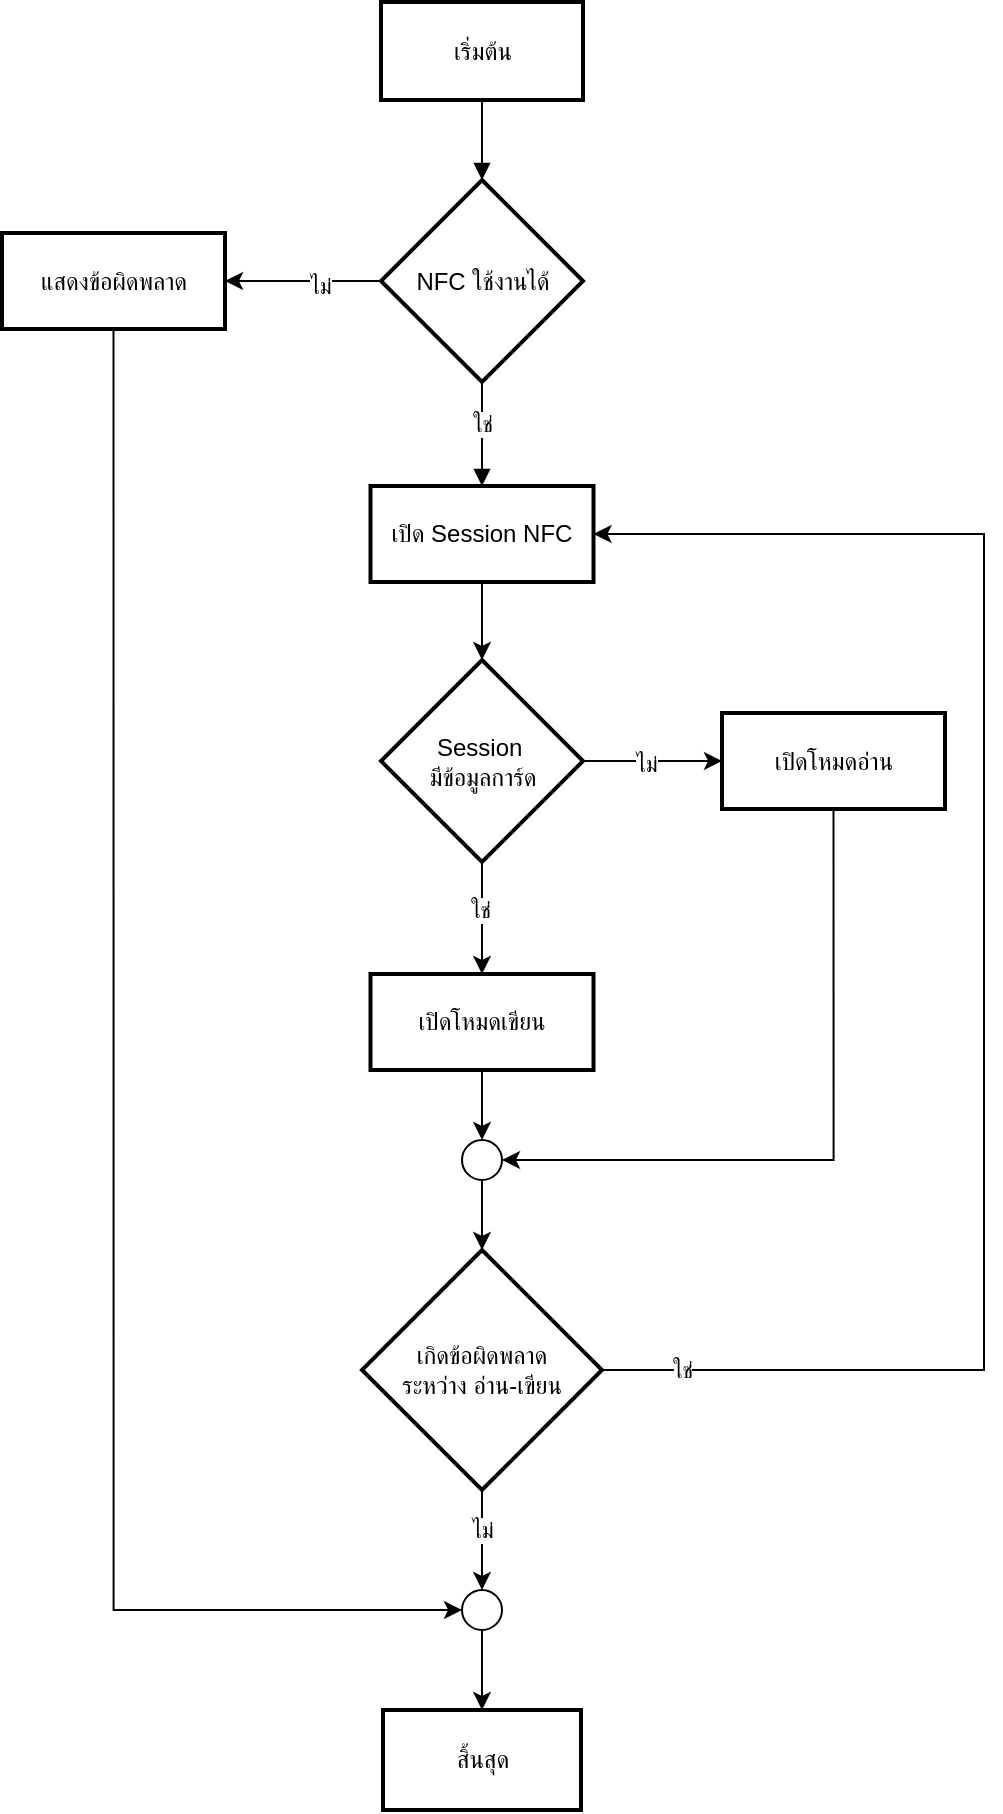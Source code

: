 <mxfile version="26.0.11">
  <diagram name="Page-1" id="FUj5JuBEpWsL8a2AdBEq">
    <mxGraphModel dx="1466" dy="1284" grid="1" gridSize="10" guides="1" tooltips="1" connect="1" arrows="1" fold="1" page="1" pageScale="1" pageWidth="850" pageHeight="1100" math="0" shadow="0">
      <root>
        <mxCell id="0" />
        <mxCell id="1" parent="0" />
        <mxCell id="6EVmLK6l6n9z2KSdd183-135" value="เริ่มต้น" style="whiteSpace=wrap;strokeWidth=2;fillColor=none;" parent="1" vertex="1">
          <mxGeometry x="1218.5" y="98" width="101" height="49" as="geometry" />
        </mxCell>
        <mxCell id="6EVmLK6l6n9z2KSdd183-148" value="สิ้นสุด" style="whiteSpace=wrap;strokeWidth=2;fillColor=none;" parent="1" vertex="1">
          <mxGeometry x="1219.5" y="952" width="99" height="50" as="geometry" />
        </mxCell>
        <mxCell id="6EVmLK6l6n9z2KSdd183-149" value="" style="curved=1;startArrow=none;endArrow=block;exitX=0.5;exitY=1;entryX=0.5;entryY=0;rounded=0;entryDx=0;entryDy=0;exitDx=0;exitDy=0;" parent="1" source="6EVmLK6l6n9z2KSdd183-135" target="6EVmLK6l6n9z2KSdd183-172" edge="1">
          <mxGeometry relative="1" as="geometry">
            <Array as="points" />
            <mxPoint x="1269" y="37" as="targetPoint" />
          </mxGeometry>
        </mxCell>
        <mxCell id="6EVmLK6l6n9z2KSdd183-150" value="" style="curved=1;startArrow=none;endArrow=block;exitX=0.5;exitY=1;entryX=0.5;entryY=0;rounded=0;entryDx=0;entryDy=0;exitDx=0;exitDy=0;" parent="1" source="6EVmLK6l6n9z2KSdd183-172" target="6EVmLK6l6n9z2KSdd183-173" edge="1">
          <mxGeometry relative="1" as="geometry">
            <Array as="points" />
            <mxPoint x="1269" y="6.0" as="sourcePoint" />
          </mxGeometry>
        </mxCell>
        <mxCell id="6EVmLK6l6n9z2KSdd183-178" value="ใช่" style="edgeLabel;html=1;align=center;verticalAlign=middle;resizable=0;points=[];" parent="6EVmLK6l6n9z2KSdd183-150" vertex="1" connectable="0">
          <mxGeometry x="-0.188" relative="1" as="geometry">
            <mxPoint as="offset" />
          </mxGeometry>
        </mxCell>
        <mxCell id="6EVmLK6l6n9z2KSdd183-172" value="NFC ใช้งานได้" style="rhombus;strokeWidth=2;whiteSpace=wrap;fillColor=none;" parent="1" vertex="1">
          <mxGeometry x="1218.5" y="187" width="101" height="101" as="geometry" />
        </mxCell>
        <mxCell id="6EVmLK6l6n9z2KSdd183-173" value="เปิด Session NFC" style="whiteSpace=wrap;strokeWidth=2;fillColor=none;" parent="1" vertex="1">
          <mxGeometry x="1213.25" y="340" width="111.5" height="48" as="geometry" />
        </mxCell>
        <mxCell id="6EVmLK6l6n9z2KSdd183-174" value="แสดงข้อผิดพลาด" style="whiteSpace=wrap;strokeWidth=2;fillColor=none;" parent="1" vertex="1">
          <mxGeometry x="1029" y="213.5" width="111.5" height="48" as="geometry" />
        </mxCell>
        <mxCell id="6EVmLK6l6n9z2KSdd183-176" value="" style="endArrow=classic;html=1;rounded=0;entryX=1;entryY=0.5;entryDx=0;entryDy=0;exitX=0;exitY=0.5;exitDx=0;exitDy=0;" parent="1" source="6EVmLK6l6n9z2KSdd183-172" target="6EVmLK6l6n9z2KSdd183-174" edge="1">
          <mxGeometry width="50" height="50" relative="1" as="geometry">
            <mxPoint x="1199" y="317" as="sourcePoint" />
            <mxPoint x="1249" y="267" as="targetPoint" />
          </mxGeometry>
        </mxCell>
        <mxCell id="6EVmLK6l6n9z2KSdd183-177" value="ไม่" style="edgeLabel;html=1;align=center;verticalAlign=middle;resizable=0;points=[];" parent="6EVmLK6l6n9z2KSdd183-176" vertex="1" connectable="0">
          <mxGeometry x="-0.204" y="2" relative="1" as="geometry">
            <mxPoint as="offset" />
          </mxGeometry>
        </mxCell>
        <mxCell id="6EVmLK6l6n9z2KSdd183-179" value="Session &#xa;มีข้อมูลการ์ด" style="rhombus;strokeWidth=2;whiteSpace=wrap;fillColor=none;" parent="1" vertex="1">
          <mxGeometry x="1218.5" y="427" width="101" height="101" as="geometry" />
        </mxCell>
        <mxCell id="6EVmLK6l6n9z2KSdd183-180" value="" style="endArrow=classic;html=1;rounded=0;exitX=0.5;exitY=1;exitDx=0;exitDy=0;entryX=0.5;entryY=0;entryDx=0;entryDy=0;" parent="1" source="6EVmLK6l6n9z2KSdd183-173" target="6EVmLK6l6n9z2KSdd183-179" edge="1">
          <mxGeometry width="50" height="50" relative="1" as="geometry">
            <mxPoint x="1259" y="477" as="sourcePoint" />
            <mxPoint x="1309" y="427" as="targetPoint" />
          </mxGeometry>
        </mxCell>
        <mxCell id="6EVmLK6l6n9z2KSdd183-182" value="เปิดโหมดเขียน" style="whiteSpace=wrap;strokeWidth=2;fillColor=none;" parent="1" vertex="1">
          <mxGeometry x="1213.25" y="584" width="111.5" height="48" as="geometry" />
        </mxCell>
        <mxCell id="6EVmLK6l6n9z2KSdd183-183" value="" style="endArrow=classic;html=1;rounded=0;exitX=0.5;exitY=1;exitDx=0;exitDy=0;entryX=0.5;entryY=0;entryDx=0;entryDy=0;" parent="1" source="6EVmLK6l6n9z2KSdd183-179" target="6EVmLK6l6n9z2KSdd183-182" edge="1">
          <mxGeometry width="50" height="50" relative="1" as="geometry">
            <mxPoint x="1239" y="497" as="sourcePoint" />
            <mxPoint x="1289" y="447" as="targetPoint" />
          </mxGeometry>
        </mxCell>
        <mxCell id="6EVmLK6l6n9z2KSdd183-184" value="ใช่" style="edgeLabel;html=1;align=center;verticalAlign=middle;resizable=0;points=[];" parent="6EVmLK6l6n9z2KSdd183-183" vertex="1" connectable="0">
          <mxGeometry x="-0.168" y="-1" relative="1" as="geometry">
            <mxPoint as="offset" />
          </mxGeometry>
        </mxCell>
        <mxCell id="6EVmLK6l6n9z2KSdd183-185" value="เปิดโหมดอ่าน" style="whiteSpace=wrap;strokeWidth=2;fillColor=none;" parent="1" vertex="1">
          <mxGeometry x="1389" y="453.5" width="111.5" height="48" as="geometry" />
        </mxCell>
        <mxCell id="6EVmLK6l6n9z2KSdd183-186" value="" style="endArrow=classic;html=1;rounded=0;exitX=1;exitY=0.5;exitDx=0;exitDy=0;entryX=0;entryY=0.5;entryDx=0;entryDy=0;" parent="1" source="6EVmLK6l6n9z2KSdd183-179" target="6EVmLK6l6n9z2KSdd183-185" edge="1">
          <mxGeometry width="50" height="50" relative="1" as="geometry">
            <mxPoint x="1199" y="577" as="sourcePoint" />
            <mxPoint x="1249" y="527" as="targetPoint" />
          </mxGeometry>
        </mxCell>
        <mxCell id="6EVmLK6l6n9z2KSdd183-187" value="ไม่" style="edgeLabel;html=1;align=center;verticalAlign=middle;resizable=0;points=[];" parent="6EVmLK6l6n9z2KSdd183-186" vertex="1" connectable="0">
          <mxGeometry x="-0.103" y="-1" relative="1" as="geometry">
            <mxPoint as="offset" />
          </mxGeometry>
        </mxCell>
        <mxCell id="6EVmLK6l6n9z2KSdd183-189" value="" style="ellipse;whiteSpace=wrap;html=1;aspect=fixed;fillColor=none;" parent="1" vertex="1">
          <mxGeometry x="1259" y="667" width="20" height="20" as="geometry" />
        </mxCell>
        <mxCell id="6EVmLK6l6n9z2KSdd183-190" value="" style="endArrow=classic;html=1;rounded=0;exitX=0.5;exitY=1;exitDx=0;exitDy=0;entryX=0.5;entryY=0;entryDx=0;entryDy=0;" parent="1" source="6EVmLK6l6n9z2KSdd183-182" target="6EVmLK6l6n9z2KSdd183-189" edge="1">
          <mxGeometry width="50" height="50" relative="1" as="geometry">
            <mxPoint x="1259" y="657" as="sourcePoint" />
            <mxPoint x="1309" y="607" as="targetPoint" />
          </mxGeometry>
        </mxCell>
        <mxCell id="6EVmLK6l6n9z2KSdd183-191" value="" style="endArrow=classic;html=1;rounded=0;entryX=0.5;entryY=0;entryDx=0;entryDy=0;exitX=0.5;exitY=1;exitDx=0;exitDy=0;" parent="1" source="6EVmLK6l6n9z2KSdd183-189" target="zCPMt5TRUJEyaNVyQsG4-7" edge="1">
          <mxGeometry width="50" height="50" relative="1" as="geometry">
            <mxPoint x="1209" y="727" as="sourcePoint" />
            <mxPoint x="1259" y="677" as="targetPoint" />
          </mxGeometry>
        </mxCell>
        <mxCell id="6EVmLK6l6n9z2KSdd183-194" value="" style="endArrow=classic;html=1;rounded=0;entryX=1;entryY=0.5;entryDx=0;entryDy=0;exitX=0.5;exitY=1;exitDx=0;exitDy=0;edgeStyle=orthogonalEdgeStyle;" parent="1" source="6EVmLK6l6n9z2KSdd183-185" target="6EVmLK6l6n9z2KSdd183-189" edge="1">
          <mxGeometry width="50" height="50" relative="1" as="geometry">
            <mxPoint x="1449" y="597" as="sourcePoint" />
            <mxPoint x="1269" y="427" as="targetPoint" />
          </mxGeometry>
        </mxCell>
        <mxCell id="zCPMt5TRUJEyaNVyQsG4-7" value="เกิดข้อผิดพลาด&#xa;ระหว่าง อ่าน-เขียน" style="rhombus;strokeWidth=2;whiteSpace=wrap;fillColor=none;" parent="1" vertex="1">
          <mxGeometry x="1209" y="722" width="120" height="120" as="geometry" />
        </mxCell>
        <mxCell id="zCPMt5TRUJEyaNVyQsG4-8" value="" style="endArrow=classic;html=1;rounded=0;exitX=0.5;exitY=1;exitDx=0;exitDy=0;entryX=0.5;entryY=0;entryDx=0;entryDy=0;" parent="1" source="zCPMt5TRUJEyaNVyQsG4-7" target="zCPMt5TRUJEyaNVyQsG4-15" edge="1">
          <mxGeometry width="50" height="50" relative="1" as="geometry">
            <mxPoint x="1360" y="682" as="sourcePoint" />
            <mxPoint x="1410" y="632" as="targetPoint" />
          </mxGeometry>
        </mxCell>
        <mxCell id="zCPMt5TRUJEyaNVyQsG4-11" value="ไม่" style="edgeLabel;html=1;align=center;verticalAlign=middle;resizable=0;points=[];" parent="zCPMt5TRUJEyaNVyQsG4-8" vertex="1" connectable="0">
          <mxGeometry x="-0.224" relative="1" as="geometry">
            <mxPoint as="offset" />
          </mxGeometry>
        </mxCell>
        <mxCell id="zCPMt5TRUJEyaNVyQsG4-12" value="" style="endArrow=classic;html=1;rounded=0;entryX=1;entryY=0.5;entryDx=0;entryDy=0;exitX=1;exitY=0.5;exitDx=0;exitDy=0;edgeStyle=orthogonalEdgeStyle;" parent="1" source="zCPMt5TRUJEyaNVyQsG4-7" target="6EVmLK6l6n9z2KSdd183-173" edge="1">
          <mxGeometry width="50" height="50" relative="1" as="geometry">
            <mxPoint x="1360" y="402" as="sourcePoint" />
            <mxPoint x="1410" y="352" as="targetPoint" />
            <Array as="points">
              <mxPoint x="1520" y="782" />
              <mxPoint x="1520" y="364" />
            </Array>
          </mxGeometry>
        </mxCell>
        <mxCell id="zCPMt5TRUJEyaNVyQsG4-13" value="ใช่" style="edgeLabel;html=1;align=center;verticalAlign=middle;resizable=0;points=[];" parent="zCPMt5TRUJEyaNVyQsG4-12" vertex="1" connectable="0">
          <mxGeometry x="-0.901" relative="1" as="geometry">
            <mxPoint as="offset" />
          </mxGeometry>
        </mxCell>
        <mxCell id="zCPMt5TRUJEyaNVyQsG4-15" value="" style="ellipse;whiteSpace=wrap;html=1;aspect=fixed;fillColor=none;" parent="1" vertex="1">
          <mxGeometry x="1259" y="892" width="20" height="20" as="geometry" />
        </mxCell>
        <mxCell id="zCPMt5TRUJEyaNVyQsG4-16" value="" style="endArrow=classic;html=1;rounded=0;exitX=0.5;exitY=1;exitDx=0;exitDy=0;entryX=0.5;entryY=0;entryDx=0;entryDy=0;" parent="1" source="zCPMt5TRUJEyaNVyQsG4-15" target="6EVmLK6l6n9z2KSdd183-148" edge="1">
          <mxGeometry width="50" height="50" relative="1" as="geometry">
            <mxPoint x="1360" y="982" as="sourcePoint" />
            <mxPoint x="1410" y="932" as="targetPoint" />
          </mxGeometry>
        </mxCell>
        <mxCell id="zCPMt5TRUJEyaNVyQsG4-17" value="" style="endArrow=classic;html=1;rounded=0;exitX=0.5;exitY=1;exitDx=0;exitDy=0;entryX=0;entryY=0.5;entryDx=0;entryDy=0;edgeStyle=orthogonalEdgeStyle;" parent="1" source="6EVmLK6l6n9z2KSdd183-174" target="zCPMt5TRUJEyaNVyQsG4-15" edge="1">
          <mxGeometry width="50" height="50" relative="1" as="geometry">
            <mxPoint x="1360" y="282" as="sourcePoint" />
            <mxPoint x="1410" y="232" as="targetPoint" />
          </mxGeometry>
        </mxCell>
      </root>
    </mxGraphModel>
  </diagram>
</mxfile>
